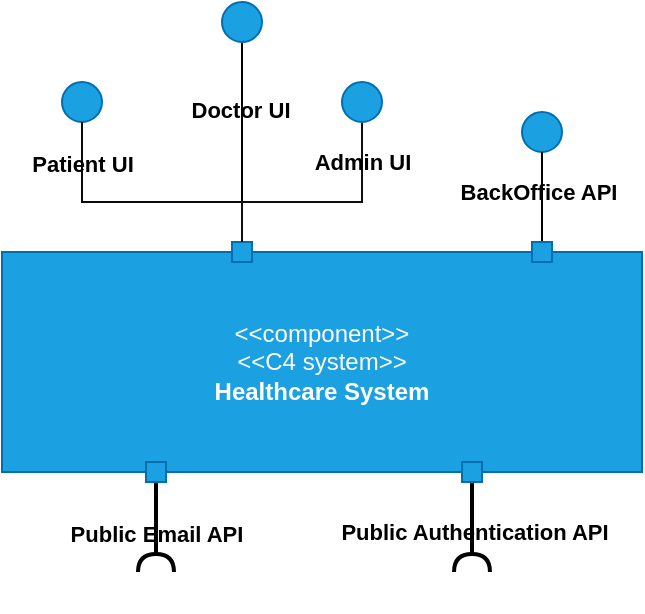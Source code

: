 <mxfile version="24.7.17">
  <diagram name="Page-1" id="5f0bae14-7c28-e335-631c-24af17079c00">
    <mxGraphModel dx="414" dy="242" grid="1" gridSize="10" guides="1" tooltips="1" connect="1" arrows="1" fold="1" page="1" pageScale="1" pageWidth="1100" pageHeight="850" background="none" math="0" shadow="0">
      <root>
        <mxCell id="0" />
        <mxCell id="1" parent="0" />
        <mxCell id="Ygb0bweb5wxViKGXWp5h-23" value="&amp;lt;&amp;lt;component&amp;gt;&amp;gt;&lt;br&gt;&amp;lt;&amp;lt;C4 system&amp;gt;&amp;gt;&lt;br&gt;&lt;b&gt;Healthcare System&lt;/b&gt;" style="html=1;whiteSpace=wrap;fillColor=#1ba1e2;fontColor=#ffffff;strokeColor=#006EAF;" parent="1" vertex="1">
          <mxGeometry x="180" y="310" width="320" height="110" as="geometry" />
        </mxCell>
        <mxCell id="-83bCuN38Bdld3bD9hPa-2" value="" style="group" parent="1" vertex="1" connectable="0">
          <mxGeometry x="440" y="240" width="20" height="75" as="geometry" />
        </mxCell>
        <mxCell id="-83bCuN38Bdld3bD9hPa-3" value="" style="ellipse;whiteSpace=wrap;html=1;fillColor=#1ba1e2;fontColor=#ffffff;strokeColor=#006EAF;" parent="-83bCuN38Bdld3bD9hPa-2" vertex="1">
          <mxGeometry width="20" height="20" as="geometry" />
        </mxCell>
        <mxCell id="-83bCuN38Bdld3bD9hPa-4" value="" style="edgeStyle=orthogonalEdgeStyle;rounded=0;orthogonalLoop=1;jettySize=auto;html=1;entryX=0.5;entryY=0;entryDx=0;entryDy=0;endArrow=none;endFill=0;fontColor=#000000;strokeColor=#000000;" parent="-83bCuN38Bdld3bD9hPa-2" source="-83bCuN38Bdld3bD9hPa-3" edge="1">
          <mxGeometry relative="1" as="geometry">
            <mxPoint x="540" y="130" as="sourcePoint" />
            <mxPoint x="10.0" y="65" as="targetPoint" />
          </mxGeometry>
        </mxCell>
        <mxCell id="-83bCuN38Bdld3bD9hPa-5" value="BackOffice API" style="edgeLabel;html=1;align=center;verticalAlign=middle;resizable=0;points=[];fontStyle=1;labelBackgroundColor=none;" parent="-83bCuN38Bdld3bD9hPa-4" vertex="1" connectable="0">
          <mxGeometry x="-0.111" y="-2" relative="1" as="geometry">
            <mxPoint as="offset" />
          </mxGeometry>
        </mxCell>
        <mxCell id="-83bCuN38Bdld3bD9hPa-6" value="" style="rounded=0;whiteSpace=wrap;html=1;fillColor=#1ba1e2;fontColor=#ffffff;strokeColor=#006EAF;" parent="-83bCuN38Bdld3bD9hPa-2" vertex="1">
          <mxGeometry x="5" y="65" width="10" height="10" as="geometry" />
        </mxCell>
        <mxCell id="-83bCuN38Bdld3bD9hPa-28" value="" style="group" parent="1" vertex="1" connectable="0">
          <mxGeometry x="210" y="185" width="160" height="130" as="geometry" />
        </mxCell>
        <mxCell id="-83bCuN38Bdld3bD9hPa-22" style="edgeStyle=orthogonalEdgeStyle;rounded=0;orthogonalLoop=1;jettySize=auto;html=1;entryX=0.5;entryY=0;entryDx=0;entryDy=0;endArrow=none;endFill=0;strokeColor=#000000;" parent="-83bCuN38Bdld3bD9hPa-28" source="-83bCuN38Bdld3bD9hPa-8" target="Ygb0bweb5wxViKGXWp5h-14" edge="1">
          <mxGeometry relative="1" as="geometry" />
        </mxCell>
        <mxCell id="-83bCuN38Bdld3bD9hPa-25" value="Doctor UI" style="edgeLabel;html=1;align=center;verticalAlign=middle;resizable=0;points=[];labelBackgroundColor=none;fontStyle=1" parent="-83bCuN38Bdld3bD9hPa-22" vertex="1" connectable="0">
          <mxGeometry x="-0.329" y="-1" relative="1" as="geometry">
            <mxPoint as="offset" />
          </mxGeometry>
        </mxCell>
        <mxCell id="-83bCuN38Bdld3bD9hPa-8" value="" style="ellipse;whiteSpace=wrap;html=1;fillColor=#1ba1e2;fontColor=#ffffff;strokeColor=#006EAF;" parent="-83bCuN38Bdld3bD9hPa-28" vertex="1">
          <mxGeometry x="80" width="20" height="20" as="geometry" />
        </mxCell>
        <mxCell id="Ygb0bweb5wxViKGXWp5h-11" value="" style="ellipse;whiteSpace=wrap;html=1;fillColor=#1ba1e2;fontColor=#ffffff;strokeColor=#006EAF;" parent="-83bCuN38Bdld3bD9hPa-28" vertex="1">
          <mxGeometry y="40" width="20" height="20" as="geometry" />
        </mxCell>
        <mxCell id="-83bCuN38Bdld3bD9hPa-21" style="edgeStyle=orthogonalEdgeStyle;rounded=0;orthogonalLoop=1;jettySize=auto;html=1;exitX=0.5;exitY=0;exitDx=0;exitDy=0;entryX=0.5;entryY=1;entryDx=0;entryDy=0;endArrow=none;endFill=0;strokeColor=#0A0A0A;" parent="-83bCuN38Bdld3bD9hPa-28" source="Ygb0bweb5wxViKGXWp5h-14" target="Ygb0bweb5wxViKGXWp5h-11" edge="1">
          <mxGeometry relative="1" as="geometry">
            <mxPoint x="40" y="80" as="targetPoint" />
            <mxPoint x="85" y="110" as="sourcePoint" />
            <Array as="points">
              <mxPoint x="90" y="100" />
              <mxPoint x="10" y="100" />
            </Array>
          </mxGeometry>
        </mxCell>
        <mxCell id="-83bCuN38Bdld3bD9hPa-26" value="Patient UI" style="edgeLabel;html=1;align=center;verticalAlign=middle;resizable=0;points=[];labelBackgroundColor=none;fontStyle=1" parent="-83bCuN38Bdld3bD9hPa-21" vertex="1" connectable="0">
          <mxGeometry x="0.807" y="1" relative="1" as="geometry">
            <mxPoint x="1" y="7" as="offset" />
          </mxGeometry>
        </mxCell>
        <mxCell id="Ygb0bweb5wxViKGXWp5h-14" value="" style="rounded=0;whiteSpace=wrap;html=1;fillColor=#1ba1e2;fontColor=#ffffff;strokeColor=#006EAF;" parent="-83bCuN38Bdld3bD9hPa-28" vertex="1">
          <mxGeometry x="85" y="120" width="10" height="10" as="geometry" />
        </mxCell>
        <mxCell id="-83bCuN38Bdld3bD9hPa-24" style="edgeStyle=orthogonalEdgeStyle;rounded=0;orthogonalLoop=1;jettySize=auto;html=1;entryX=0.5;entryY=0;entryDx=0;entryDy=0;endArrow=none;endFill=0;strokeColor=#0F0F0F;" parent="-83bCuN38Bdld3bD9hPa-28" source="-83bCuN38Bdld3bD9hPa-23" target="Ygb0bweb5wxViKGXWp5h-14" edge="1">
          <mxGeometry relative="1" as="geometry">
            <Array as="points">
              <mxPoint x="150" y="100" />
              <mxPoint x="90" y="100" />
            </Array>
          </mxGeometry>
        </mxCell>
        <mxCell id="-83bCuN38Bdld3bD9hPa-27" value="Admin UI" style="edgeLabel;html=1;align=center;verticalAlign=middle;resizable=0;points=[];labelBackgroundColor=none;fontStyle=1" parent="-83bCuN38Bdld3bD9hPa-24" vertex="1" connectable="0">
          <mxGeometry x="-0.786" relative="1" as="geometry">
            <mxPoint y="7" as="offset" />
          </mxGeometry>
        </mxCell>
        <mxCell id="-83bCuN38Bdld3bD9hPa-23" value="" style="ellipse;whiteSpace=wrap;html=1;fillColor=#1ba1e2;fontColor=#ffffff;strokeColor=#006EAF;" parent="-83bCuN38Bdld3bD9hPa-28" vertex="1">
          <mxGeometry x="140" y="40" width="20" height="20" as="geometry" />
        </mxCell>
        <mxCell id="dj6CJQSSYTL0QDnudYro-1" value="" style="group;rotation=-180;" parent="1" vertex="1" connectable="0">
          <mxGeometry x="360" y="415" width="20" height="75" as="geometry" />
        </mxCell>
        <mxCell id="dj6CJQSSYTL0QDnudYro-3" value="" style="edgeStyle=orthogonalEdgeStyle;rounded=0;orthogonalLoop=1;jettySize=auto;html=1;entryX=0.5;entryY=0;entryDx=0;entryDy=0;endArrow=none;endFill=0;fontColor=#000000;strokeColor=#000000;startArrow=halfCircle;startFill=0;strokeWidth=2;" parent="dj6CJQSSYTL0QDnudYro-1" edge="1">
          <mxGeometry relative="1" as="geometry">
            <mxPoint x="55" y="55" as="sourcePoint" />
            <mxPoint x="55" y="10" as="targetPoint" />
          </mxGeometry>
        </mxCell>
        <mxCell id="dj6CJQSSYTL0QDnudYro-12" value="Public Authentication API" style="edgeLabel;html=1;align=center;verticalAlign=middle;resizable=0;points=[];labelBackgroundColor=none;fontStyle=1" parent="dj6CJQSSYTL0QDnudYro-3" vertex="1" connectable="0">
          <mxGeometry x="-0.093" y="-1" relative="1" as="geometry">
            <mxPoint as="offset" />
          </mxGeometry>
        </mxCell>
        <mxCell id="dj6CJQSSYTL0QDnudYro-5" value="" style="rounded=0;whiteSpace=wrap;html=1;fillColor=#1ba1e2;fontColor=#ffffff;strokeColor=#006EAF;rotation=-180;" parent="dj6CJQSSYTL0QDnudYro-1" vertex="1">
          <mxGeometry x="50" width="10" height="10" as="geometry" />
        </mxCell>
        <mxCell id="dj6CJQSSYTL0QDnudYro-6" value="" style="group;rotation=-180;" parent="1" vertex="1" connectable="0">
          <mxGeometry x="247" y="415" width="20" height="75" as="geometry" />
        </mxCell>
        <mxCell id="dj6CJQSSYTL0QDnudYro-8" value="" style="edgeStyle=orthogonalEdgeStyle;rounded=0;orthogonalLoop=1;jettySize=auto;html=1;entryX=0.5;entryY=0;entryDx=0;entryDy=0;endArrow=none;endFill=0;fontColor=#000000;strokeColor=#000000;startArrow=halfCircle;startFill=0;strokeWidth=2;" parent="dj6CJQSSYTL0QDnudYro-6" edge="1">
          <mxGeometry relative="1" as="geometry">
            <mxPoint x="10" y="55" as="sourcePoint" />
            <mxPoint x="10" y="10" as="targetPoint" />
          </mxGeometry>
        </mxCell>
        <mxCell id="dj6CJQSSYTL0QDnudYro-11" value="Public Email API" style="edgeLabel;html=1;align=center;verticalAlign=middle;resizable=0;points=[];labelBackgroundColor=none;fontStyle=1" parent="dj6CJQSSYTL0QDnudYro-8" vertex="1" connectable="0">
          <mxGeometry x="-0.146" relative="1" as="geometry">
            <mxPoint as="offset" />
          </mxGeometry>
        </mxCell>
        <mxCell id="dj6CJQSSYTL0QDnudYro-10" value="" style="rounded=0;whiteSpace=wrap;html=1;fillColor=#1ba1e2;fontColor=#ffffff;strokeColor=#006EAF;rotation=-180;" parent="dj6CJQSSYTL0QDnudYro-6" vertex="1">
          <mxGeometry x="5" width="10" height="10" as="geometry" />
        </mxCell>
      </root>
    </mxGraphModel>
  </diagram>
</mxfile>
